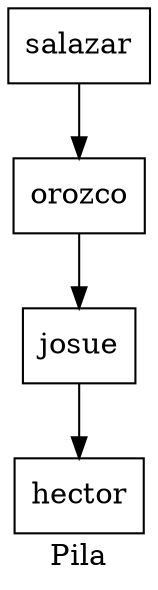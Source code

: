 digraph Pila1{
Nodo0[shape=box,label=salazar];
Nodo1[shape=box,label=orozco];
Nodo2[shape=box,label=josue];
Nodo3[shape=box,label=hector];
Nodo0->Nodo1;
Nodo1->Nodo2;
Nodo2->Nodo3;
label = " Pila " 
}
